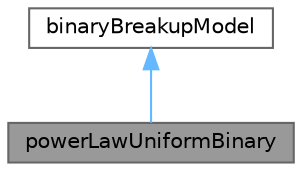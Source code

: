 digraph "powerLawUniformBinary"
{
 // LATEX_PDF_SIZE
  bgcolor="transparent";
  edge [fontname=Helvetica,fontsize=10,labelfontname=Helvetica,labelfontsize=10];
  node [fontname=Helvetica,fontsize=10,shape=box,height=0.2,width=0.4];
  Node1 [id="Node000001",label="powerLawUniformBinary",height=0.2,width=0.4,color="gray40", fillcolor="grey60", style="filled", fontcolor="black",tooltip="Powerlaw kernel with a uniform daughter size distribution. Used for verification and validation of th..."];
  Node2 -> Node1 [id="edge1_Node000001_Node000002",dir="back",color="steelblue1",style="solid",tooltip=" "];
  Node2 [id="Node000002",label="binaryBreakupModel",height=0.2,width=0.4,color="gray40", fillcolor="white", style="filled",URL="$classFoam_1_1diameterModels_1_1binaryBreakupModel.html",tooltip="Base class for binary breakup models which give the breakup rate between a sizeGroup pair directly,..."];
}
